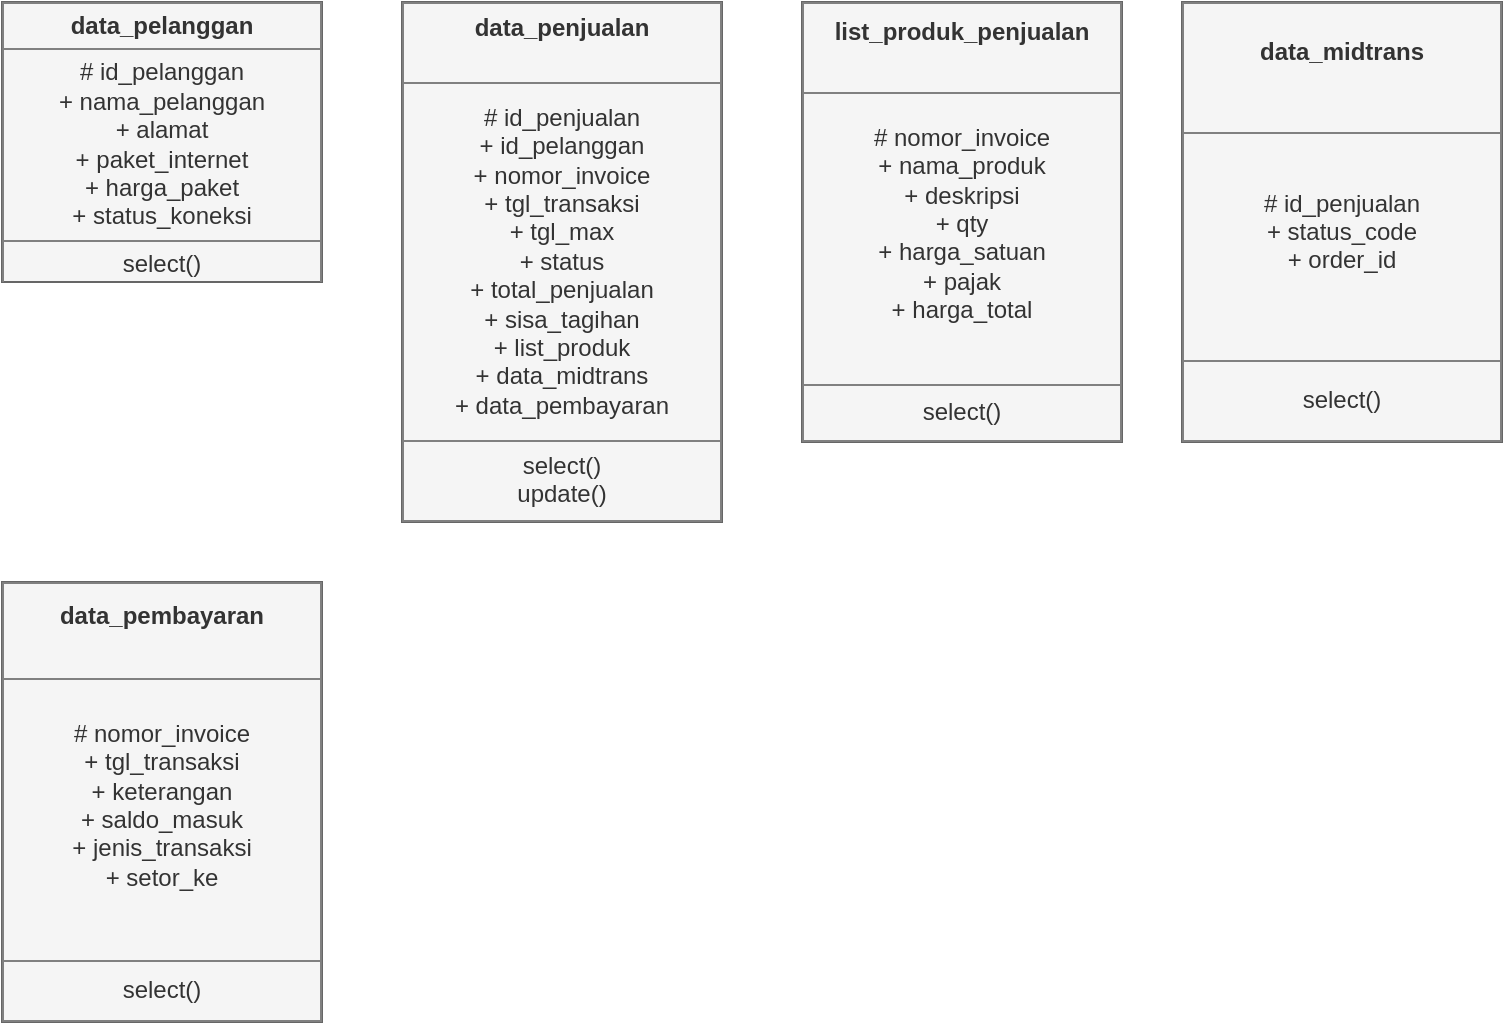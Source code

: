 <mxfile>
    <diagram id="v8Y25nigEkRrZc2nq63Y" name="Page-1">
        <mxGraphModel dx="1112" dy="784" grid="1" gridSize="10" guides="1" tooltips="1" connect="1" arrows="1" fold="1" page="1" pageScale="1" pageWidth="850" pageHeight="1100" background="#ffffff" math="0" shadow="0">
            <root>
                <mxCell id="0"/>
                <mxCell id="1" parent="0"/>
                <mxCell id="2" value="&lt;table border=&quot;1&quot; width=&quot;100%&quot; height=&quot;100%&quot; cellpadding=&quot;4&quot; style=&quot;width:100%;height:100%;border-collapse:collapse;&quot;&gt;&lt;tbody&gt;&lt;tr&gt;&lt;th align=&quot;center&quot;&gt;data_pelanggan&lt;/th&gt;&lt;/tr&gt;&lt;tr&gt;&lt;td align=&quot;center&quot;&gt;# id_pelanggan&lt;br&gt;+ nama_pelanggan&lt;br&gt;+ alamat&lt;br&gt;+ paket_internet&lt;br&gt;+ harga_paket&lt;br&gt;+ status_koneksi&lt;/td&gt;&lt;/tr&gt;&lt;tr&gt;&lt;td align=&quot;center&quot;&gt;select()&lt;/td&gt;&lt;/tr&gt;&lt;/tbody&gt;&lt;/table&gt;" style="text;html=1;whiteSpace=wrap;overflow=fill;fillColor=#f5f5f5;strokeColor=#666666;fontColor=#333333;" vertex="1" parent="1">
                    <mxGeometry x="40" y="120" width="160" height="140" as="geometry"/>
                </mxCell>
                <mxCell id="4" value="&lt;table border=&quot;1&quot; width=&quot;100%&quot; height=&quot;100%&quot; cellpadding=&quot;4&quot; style=&quot;width:100%;height:100%;border-collapse:collapse;&quot;&gt;&lt;tbody&gt;&lt;tr&gt;&lt;th align=&quot;center&quot;&gt;data_penjualan&lt;br&gt;&lt;br&gt;&lt;/th&gt;&lt;/tr&gt;&lt;tr&gt;&lt;td align=&quot;center&quot;&gt;# id_penjualan&lt;br&gt;+ id_pelanggan&lt;br&gt;+ nomor_invoice&lt;br&gt;+ tgl_transaksi&lt;br&gt;+ tgl_max&lt;br&gt;+ status&lt;br&gt;+ total_penjualan&lt;br&gt;+ sisa_tagihan&lt;br&gt;+ list_produk&lt;br&gt;+ data_midtrans&lt;br&gt;+ data_pembayaran&lt;/td&gt;&lt;/tr&gt;&lt;tr&gt;&lt;td align=&quot;center&quot;&gt;select()&lt;br&gt;update()&lt;/td&gt;&lt;/tr&gt;&lt;/tbody&gt;&lt;/table&gt;" style="text;html=1;whiteSpace=wrap;overflow=fill;fillColor=#f5f5f5;strokeColor=#666666;fontColor=#333333;" vertex="1" parent="1">
                    <mxGeometry x="240" y="120" width="160" height="260" as="geometry"/>
                </mxCell>
                <mxCell id="5" value="&lt;table border=&quot;1&quot; width=&quot;100%&quot; height=&quot;100%&quot; cellpadding=&quot;4&quot; style=&quot;width:100%;height:100%;border-collapse:collapse;&quot;&gt;&lt;tbody&gt;&lt;tr&gt;&lt;th align=&quot;center&quot;&gt;list_produk_penjualan&lt;br&gt;&lt;br&gt;&lt;/th&gt;&lt;/tr&gt;&lt;tr&gt;&lt;td align=&quot;center&quot;&gt;# nomor_invoice&lt;br&gt;+ nama_produk&lt;br&gt;+ deskripsi&lt;br&gt;+ qty&lt;br&gt;+ harga_satuan&lt;br&gt;+ pajak&lt;br&gt;+ harga_total&lt;br&gt;&lt;br&gt;&lt;/td&gt;&lt;/tr&gt;&lt;tr&gt;&lt;td align=&quot;center&quot;&gt;select()&lt;br&gt;&lt;/td&gt;&lt;/tr&gt;&lt;/tbody&gt;&lt;/table&gt;" style="text;html=1;whiteSpace=wrap;overflow=fill;fillColor=#f5f5f5;strokeColor=#666666;fontColor=#333333;" vertex="1" parent="1">
                    <mxGeometry x="440" y="120" width="160" height="220" as="geometry"/>
                </mxCell>
                <mxCell id="6" value="&lt;table border=&quot;1&quot; width=&quot;100%&quot; height=&quot;100%&quot; cellpadding=&quot;4&quot; style=&quot;width:100%;height:100%;border-collapse:collapse;&quot;&gt;&lt;tbody&gt;&lt;tr&gt;&lt;th align=&quot;center&quot;&gt;data_midtrans&lt;br&gt;&lt;br&gt;&lt;/th&gt;&lt;/tr&gt;&lt;tr&gt;&lt;td align=&quot;center&quot;&gt;# id_penjualan&lt;br&gt;+ status_code&lt;br&gt;+ order_id&lt;br&gt;&lt;br&gt;&lt;/td&gt;&lt;/tr&gt;&lt;tr&gt;&lt;td align=&quot;center&quot;&gt;select()&lt;br&gt;&lt;/td&gt;&lt;/tr&gt;&lt;/tbody&gt;&lt;/table&gt;" style="text;html=1;whiteSpace=wrap;overflow=fill;fillColor=#f5f5f5;strokeColor=#666666;fontColor=#333333;" vertex="1" parent="1">
                    <mxGeometry x="630" y="120" width="160" height="220" as="geometry"/>
                </mxCell>
                <mxCell id="7" value="&lt;table border=&quot;1&quot; width=&quot;100%&quot; height=&quot;100%&quot; cellpadding=&quot;4&quot; style=&quot;width:100%;height:100%;border-collapse:collapse;&quot;&gt;&lt;tbody&gt;&lt;tr&gt;&lt;th align=&quot;center&quot;&gt;data_pembayaran&lt;br&gt;&lt;br&gt;&lt;/th&gt;&lt;/tr&gt;&lt;tr&gt;&lt;td align=&quot;center&quot;&gt;# nomor_invoice&lt;br&gt;+ tgl_transaksi&lt;br&gt;+ keterangan&lt;br&gt;+ saldo_masuk&lt;br&gt;+ jenis_transaksi&lt;br&gt;+ setor_ke&lt;br&gt;&lt;br&gt;&lt;/td&gt;&lt;/tr&gt;&lt;tr&gt;&lt;td align=&quot;center&quot;&gt;select()&lt;br&gt;&lt;/td&gt;&lt;/tr&gt;&lt;/tbody&gt;&lt;/table&gt;" style="text;html=1;whiteSpace=wrap;overflow=fill;fillColor=#f5f5f5;strokeColor=#666666;fontColor=#333333;" vertex="1" parent="1">
                    <mxGeometry x="40" y="410" width="160" height="220" as="geometry"/>
                </mxCell>
            </root>
        </mxGraphModel>
    </diagram>
</mxfile>